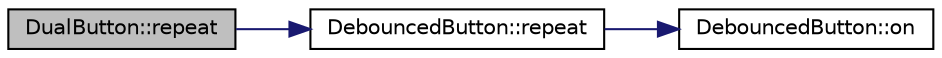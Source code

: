 digraph "DualButton::repeat"
{
  edge [fontname="Helvetica",fontsize="10",labelfontname="Helvetica",labelfontsize="10"];
  node [fontname="Helvetica",fontsize="10",shape=record];
  rankdir="LR";
  Node17 [label="DualButton::repeat",height=0.2,width=0.4,color="black", fillcolor="grey75", style="filled", fontcolor="black"];
  Node17 -> Node18 [color="midnightblue",fontsize="10",style="solid",fontname="Helvetica"];
  Node18 [label="DebouncedButton::repeat",height=0.2,width=0.4,color="black", fillcolor="white", style="filled",URL="$classDebouncedButton.html#ace5621dee2abbec7612160d3fa4a06e3"];
  Node18 -> Node19 [color="midnightblue",fontsize="10",style="solid",fontname="Helvetica"];
  Node19 [label="DebouncedButton::on",height=0.2,width=0.4,color="black", fillcolor="white", style="filled",URL="$classDebouncedButton.html#ac908c18c076200f3345c86fc3bba366b"];
}

